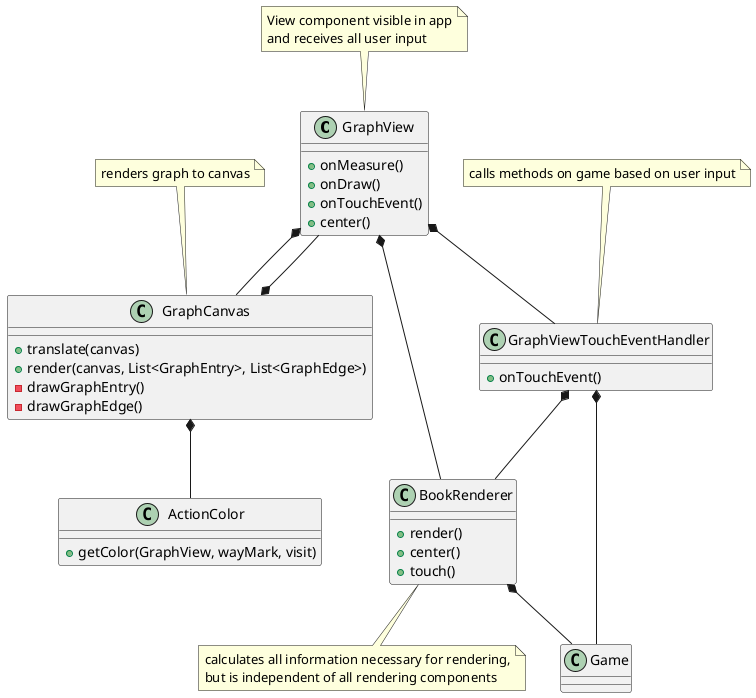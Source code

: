 @startuml
GraphView *-- GraphViewTouchEventHandler
GraphView *-- BookRenderer
GraphView *-- GraphCanvas
GraphViewTouchEventHandler *-- Game
GraphViewTouchEventHandler *-- BookRenderer
GraphCanvas *-- GraphView
GraphCanvas *-- ActionColor
BookRenderer *-- Game

class GraphView {
    +onMeasure()
    +onDraw()
    +onTouchEvent()
    +center()
}
note top of GraphView : View component visible in app\nand receives all user input

class GraphViewTouchEventHandler {
    +onTouchEvent()
}
note top of GraphViewTouchEventHandler : calls methods on game based on user input

class GraphCanvas {
    +translate(canvas)
    +render(canvas, List<GraphEntry>, List<GraphEdge>)
    -drawGraphEntry()
    -drawGraphEdge()
}
note top of GraphCanvas : renders graph to canvas

class ActionColor {
    +getColor(GraphView, wayMark, visit)
}

class BookRenderer {
    +render()
    +center()
    +touch()
}
note bottom of BookRenderer : calculates all information necessary for rendering,\nbut is independent of all rendering components

class Game
@enduml